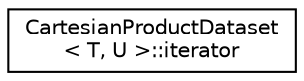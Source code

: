 digraph "Graphical Class Hierarchy"
{
 // LATEX_PDF_SIZE
  edge [fontname="Helvetica",fontsize="10",labelfontname="Helvetica",labelfontsize="10"];
  node [fontname="Helvetica",fontsize="10",shape=record];
  rankdir="LR";
  Node0 [label="CartesianProductDataset\l\< T, U \>::iterator",height=0.2,width=0.4,color="black", fillcolor="white", style="filled",URL="$structarm__compute_1_1test_1_1framework_1_1dataset_1_1_cartesian_product_dataset_1_1iterator.xhtml",tooltip="Iterator for the dataset."];
}
